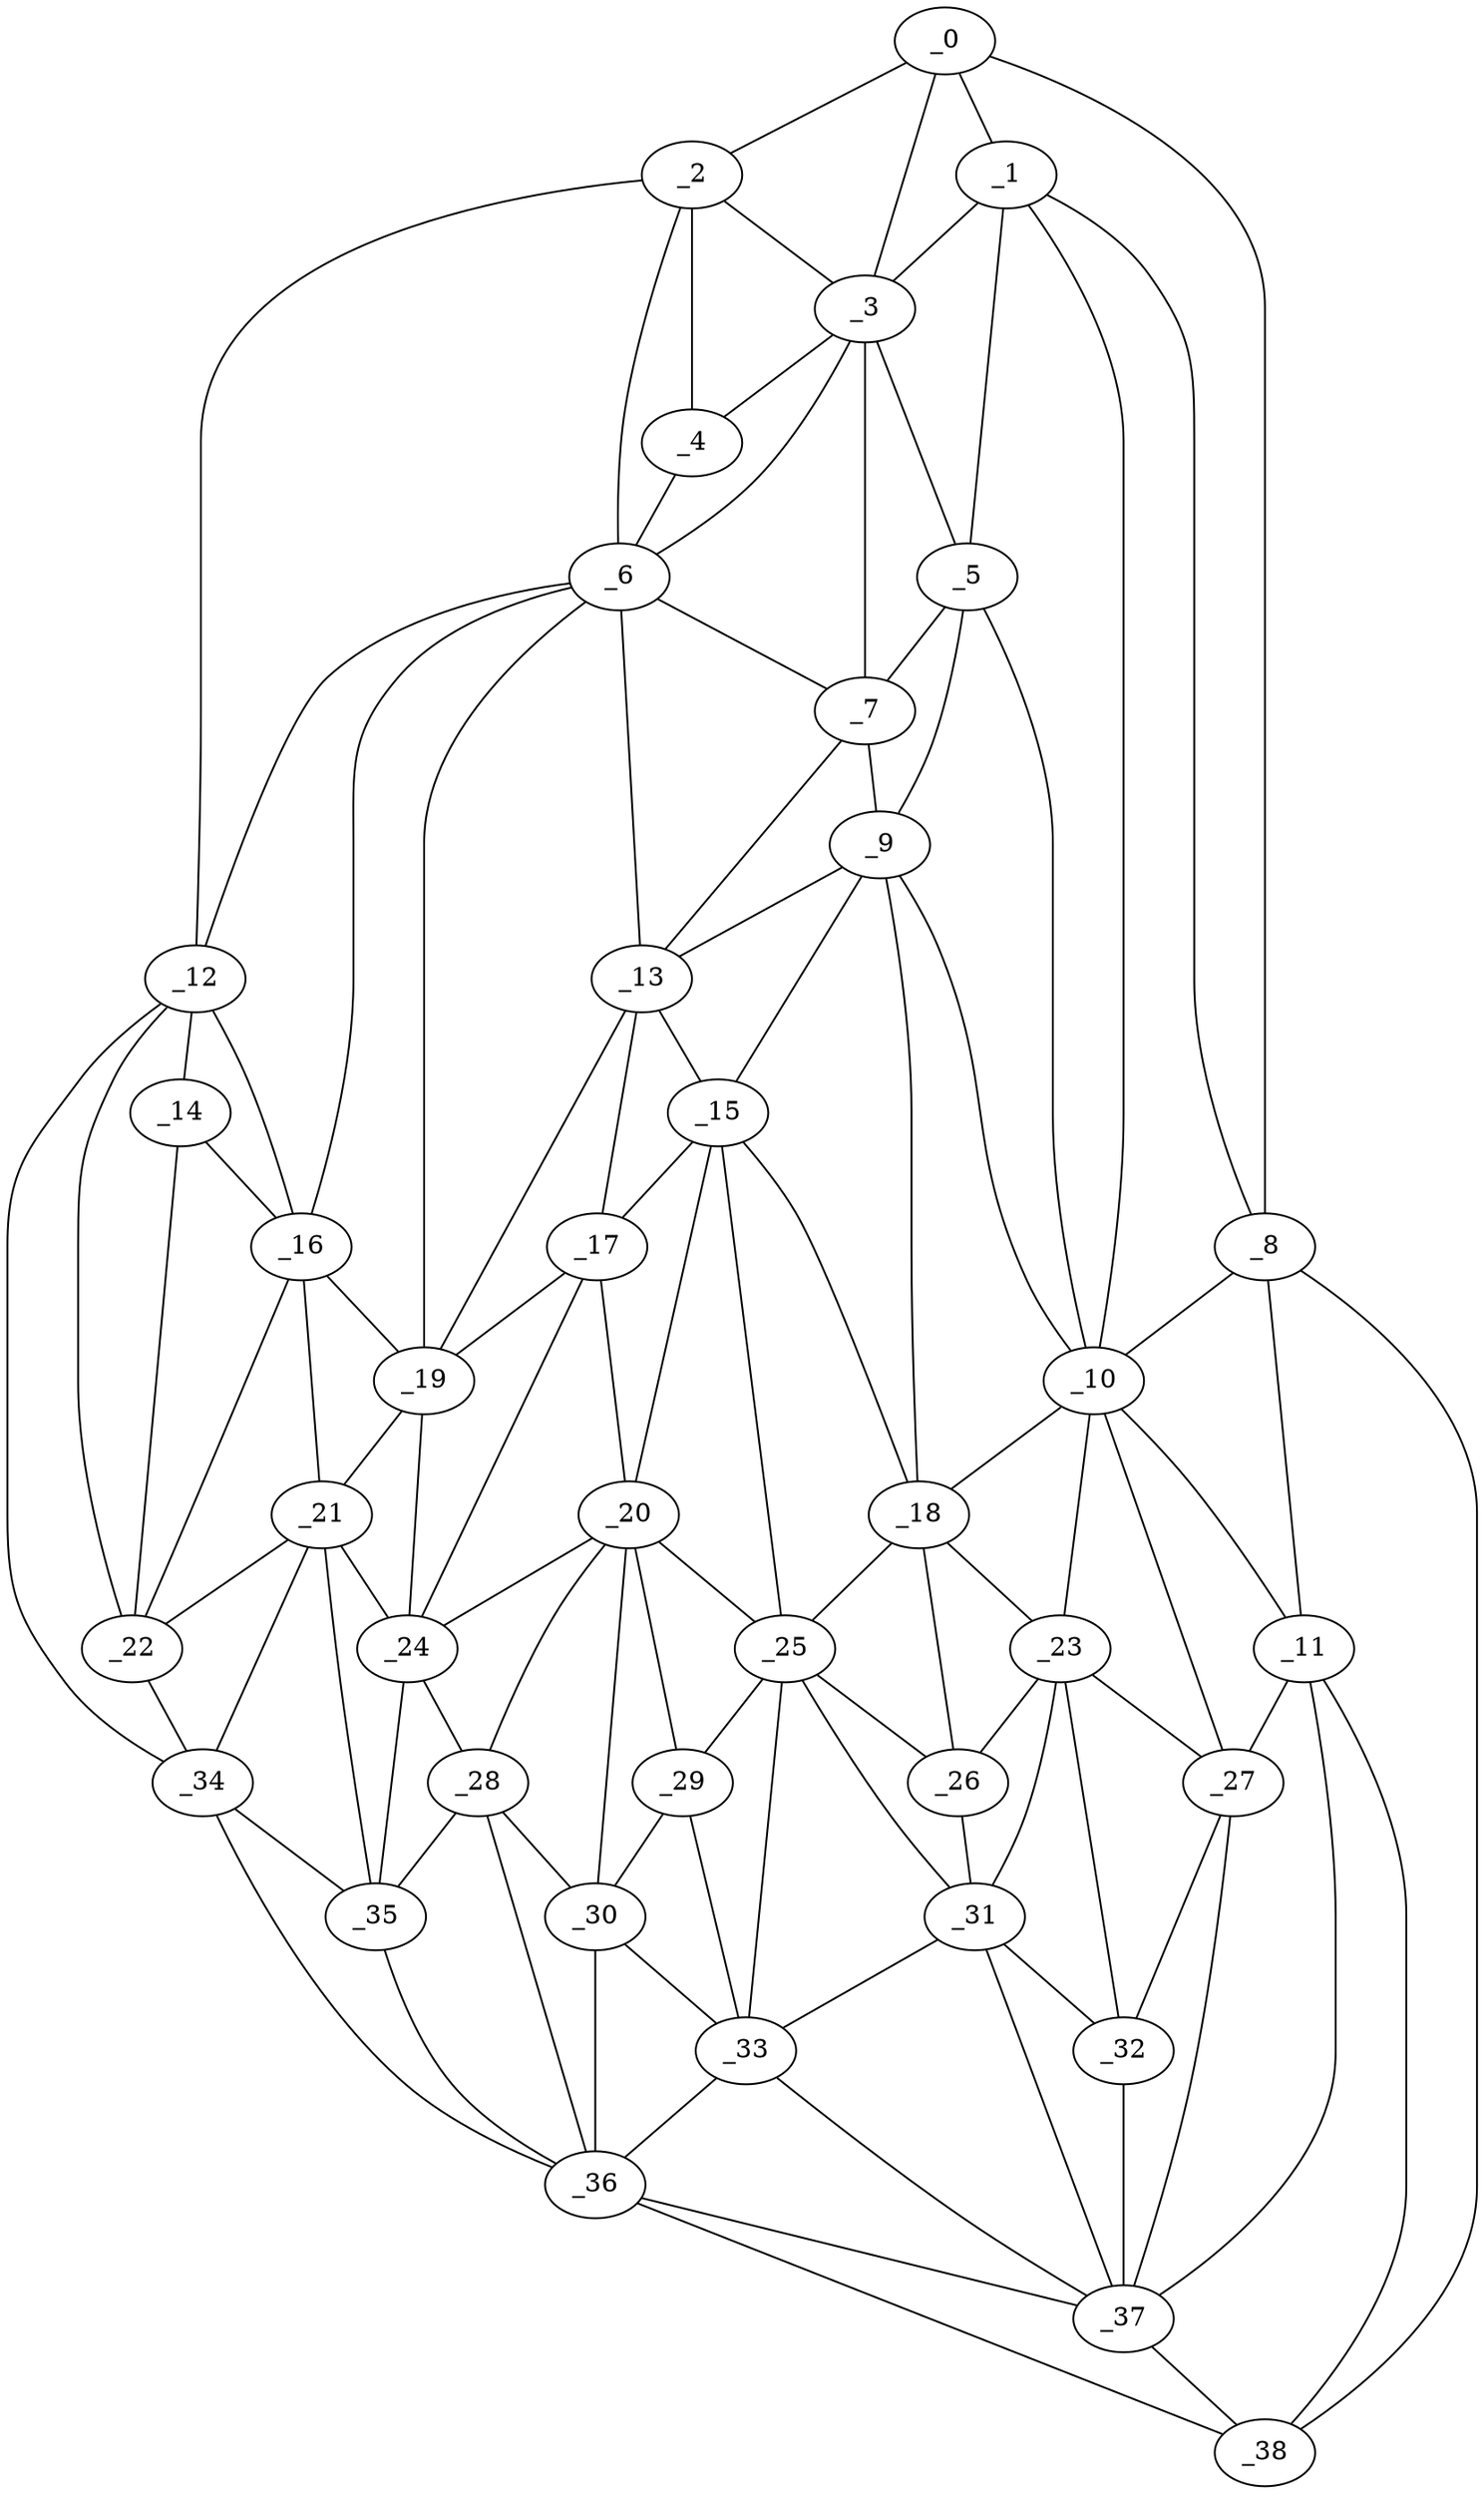 graph "obj16__100.gxl" {
	_0	 [x=18,
		y=14];
	_1	 [x=21,
		y=24];
	_0 -- _1	 [valence=2];
	_2	 [x=26,
		y=115];
	_0 -- _2	 [valence=1];
	_3	 [x=27,
		y=73];
	_0 -- _3	 [valence=1];
	_8	 [x=57,
		y=4];
	_0 -- _8	 [valence=1];
	_1 -- _3	 [valence=2];
	_5	 [x=38,
		y=58];
	_1 -- _5	 [valence=2];
	_1 -- _8	 [valence=1];
	_10	 [x=61,
		y=51];
	_1 -- _10	 [valence=2];
	_2 -- _3	 [valence=2];
	_4	 [x=29,
		y=96];
	_2 -- _4	 [valence=2];
	_6	 [x=38,
		y=95];
	_2 -- _6	 [valence=2];
	_12	 [x=64,
		y=119];
	_2 -- _12	 [valence=1];
	_3 -- _4	 [valence=1];
	_3 -- _5	 [valence=1];
	_3 -- _6	 [valence=2];
	_7	 [x=52,
		y=70];
	_3 -- _7	 [valence=2];
	_4 -- _6	 [valence=2];
	_5 -- _7	 [valence=1];
	_9	 [x=59,
		y=59];
	_5 -- _9	 [valence=2];
	_5 -- _10	 [valence=1];
	_6 -- _7	 [valence=1];
	_6 -- _12	 [valence=1];
	_13	 [x=73,
		y=74];
	_6 -- _13	 [valence=1];
	_16	 [x=75,
		y=110];
	_6 -- _16	 [valence=1];
	_19	 [x=79,
		y=103];
	_6 -- _19	 [valence=2];
	_7 -- _9	 [valence=1];
	_7 -- _13	 [valence=2];
	_8 -- _10	 [valence=2];
	_11	 [x=64,
		y=8];
	_8 -- _11	 [valence=1];
	_38	 [x=112,
		y=16];
	_8 -- _38	 [valence=1];
	_9 -- _10	 [valence=2];
	_9 -- _13	 [valence=2];
	_15	 [x=75,
		y=67];
	_9 -- _15	 [valence=1];
	_18	 [x=79,
		y=57];
	_9 -- _18	 [valence=2];
	_10 -- _11	 [valence=1];
	_10 -- _18	 [valence=2];
	_23	 [x=91,
		y=44];
	_10 -- _23	 [valence=2];
	_27	 [x=94,
		y=38];
	_10 -- _27	 [valence=2];
	_11 -- _27	 [valence=2];
	_37	 [x=110,
		y=24];
	_11 -- _37	 [valence=2];
	_11 -- _38	 [valence=1];
	_14	 [x=73,
		y=116];
	_12 -- _14	 [valence=1];
	_12 -- _16	 [valence=2];
	_22	 [x=89,
		y=114];
	_12 -- _22	 [valence=1];
	_34	 [x=103,
		y=115];
	_12 -- _34	 [valence=1];
	_13 -- _15	 [valence=2];
	_17	 [x=78,
		y=78];
	_13 -- _17	 [valence=2];
	_13 -- _19	 [valence=1];
	_14 -- _16	 [valence=2];
	_14 -- _22	 [valence=2];
	_15 -- _17	 [valence=2];
	_15 -- _18	 [valence=1];
	_20	 [x=88,
		y=78];
	_15 -- _20	 [valence=2];
	_25	 [x=92,
		y=60];
	_15 -- _25	 [valence=2];
	_16 -- _19	 [valence=1];
	_21	 [x=89,
		y=107];
	_16 -- _21	 [valence=2];
	_16 -- _22	 [valence=2];
	_17 -- _19	 [valence=2];
	_17 -- _20	 [valence=2];
	_24	 [x=91,
		y=96];
	_17 -- _24	 [valence=1];
	_18 -- _23	 [valence=2];
	_18 -- _25	 [valence=1];
	_26	 [x=93,
		y=54];
	_18 -- _26	 [valence=2];
	_19 -- _21	 [valence=2];
	_19 -- _24	 [valence=2];
	_20 -- _24	 [valence=2];
	_20 -- _25	 [valence=1];
	_28	 [x=94,
		y=91];
	_20 -- _28	 [valence=2];
	_29	 [x=96,
		y=68];
	_20 -- _29	 [valence=1];
	_30	 [x=100,
		y=76];
	_20 -- _30	 [valence=1];
	_21 -- _22	 [valence=2];
	_21 -- _24	 [valence=1];
	_21 -- _34	 [valence=1];
	_35	 [x=104,
		y=96];
	_21 -- _35	 [valence=2];
	_22 -- _34	 [valence=2];
	_23 -- _26	 [valence=2];
	_23 -- _27	 [valence=1];
	_31	 [x=101,
		y=56];
	_23 -- _31	 [valence=2];
	_32	 [x=102,
		y=38];
	_23 -- _32	 [valence=1];
	_24 -- _28	 [valence=2];
	_24 -- _35	 [valence=2];
	_25 -- _26	 [valence=2];
	_25 -- _29	 [valence=1];
	_25 -- _31	 [valence=2];
	_33	 [x=102,
		y=61];
	_25 -- _33	 [valence=2];
	_26 -- _31	 [valence=2];
	_27 -- _32	 [valence=2];
	_27 -- _37	 [valence=2];
	_28 -- _30	 [valence=2];
	_28 -- _35	 [valence=1];
	_36	 [x=107,
		y=88];
	_28 -- _36	 [valence=2];
	_29 -- _30	 [valence=2];
	_29 -- _33	 [valence=2];
	_30 -- _33	 [valence=1];
	_30 -- _36	 [valence=1];
	_31 -- _32	 [valence=2];
	_31 -- _33	 [valence=2];
	_31 -- _37	 [valence=2];
	_32 -- _37	 [valence=1];
	_33 -- _36	 [valence=1];
	_33 -- _37	 [valence=2];
	_34 -- _35	 [valence=2];
	_34 -- _36	 [valence=1];
	_35 -- _36	 [valence=2];
	_36 -- _37	 [valence=2];
	_36 -- _38	 [valence=1];
	_37 -- _38	 [valence=2];
}
